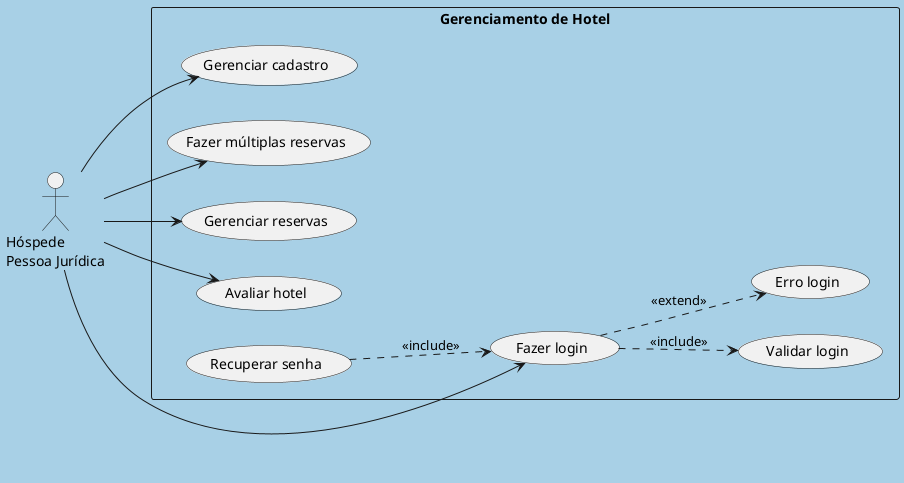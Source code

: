 @startuml
skinparam backgroundColor #A8D0E6
skinparam actorStyle stick
left to right direction

actor "Hóspede\nPessoa Jurídica" as HospedeJuridica

rectangle "Gerenciamento de Hotel" {
  usecase "Gerenciar cadastro" as UC_GerenciarCadastro
  usecase "Fazer múltiplas reservas" as UC_FazerMultiplasReservas
  usecase "Gerenciar reservas" as UC_GerenciarReservas
  usecase "Avaliar hotel" as UC_AvaliarHotel
  usecase "Fazer login" as UC_FazerLogin
  usecase "Validar login" as UC_ValidarLogin
  usecase "Erro login" as UC_ErroLogin
  usecase "Recuperar senha" as UC_RecuperarSenha
}

HospedeJuridica --> UC_FazerLogin
HospedeJuridica --> UC_GerenciarCadastro
HospedeJuridica --> UC_FazerMultiplasReservas
HospedeJuridica --> UC_GerenciarReservas
HospedeJuridica --> UC_AvaliarHotel

UC_FazerLogin ..> UC_ValidarLogin : <<include>>
UC_FazerLogin ..> UC_ErroLogin : <<extend>>
UC_RecuperarSenha ..> UC_FazerLogin : <<include>>
@enduml
